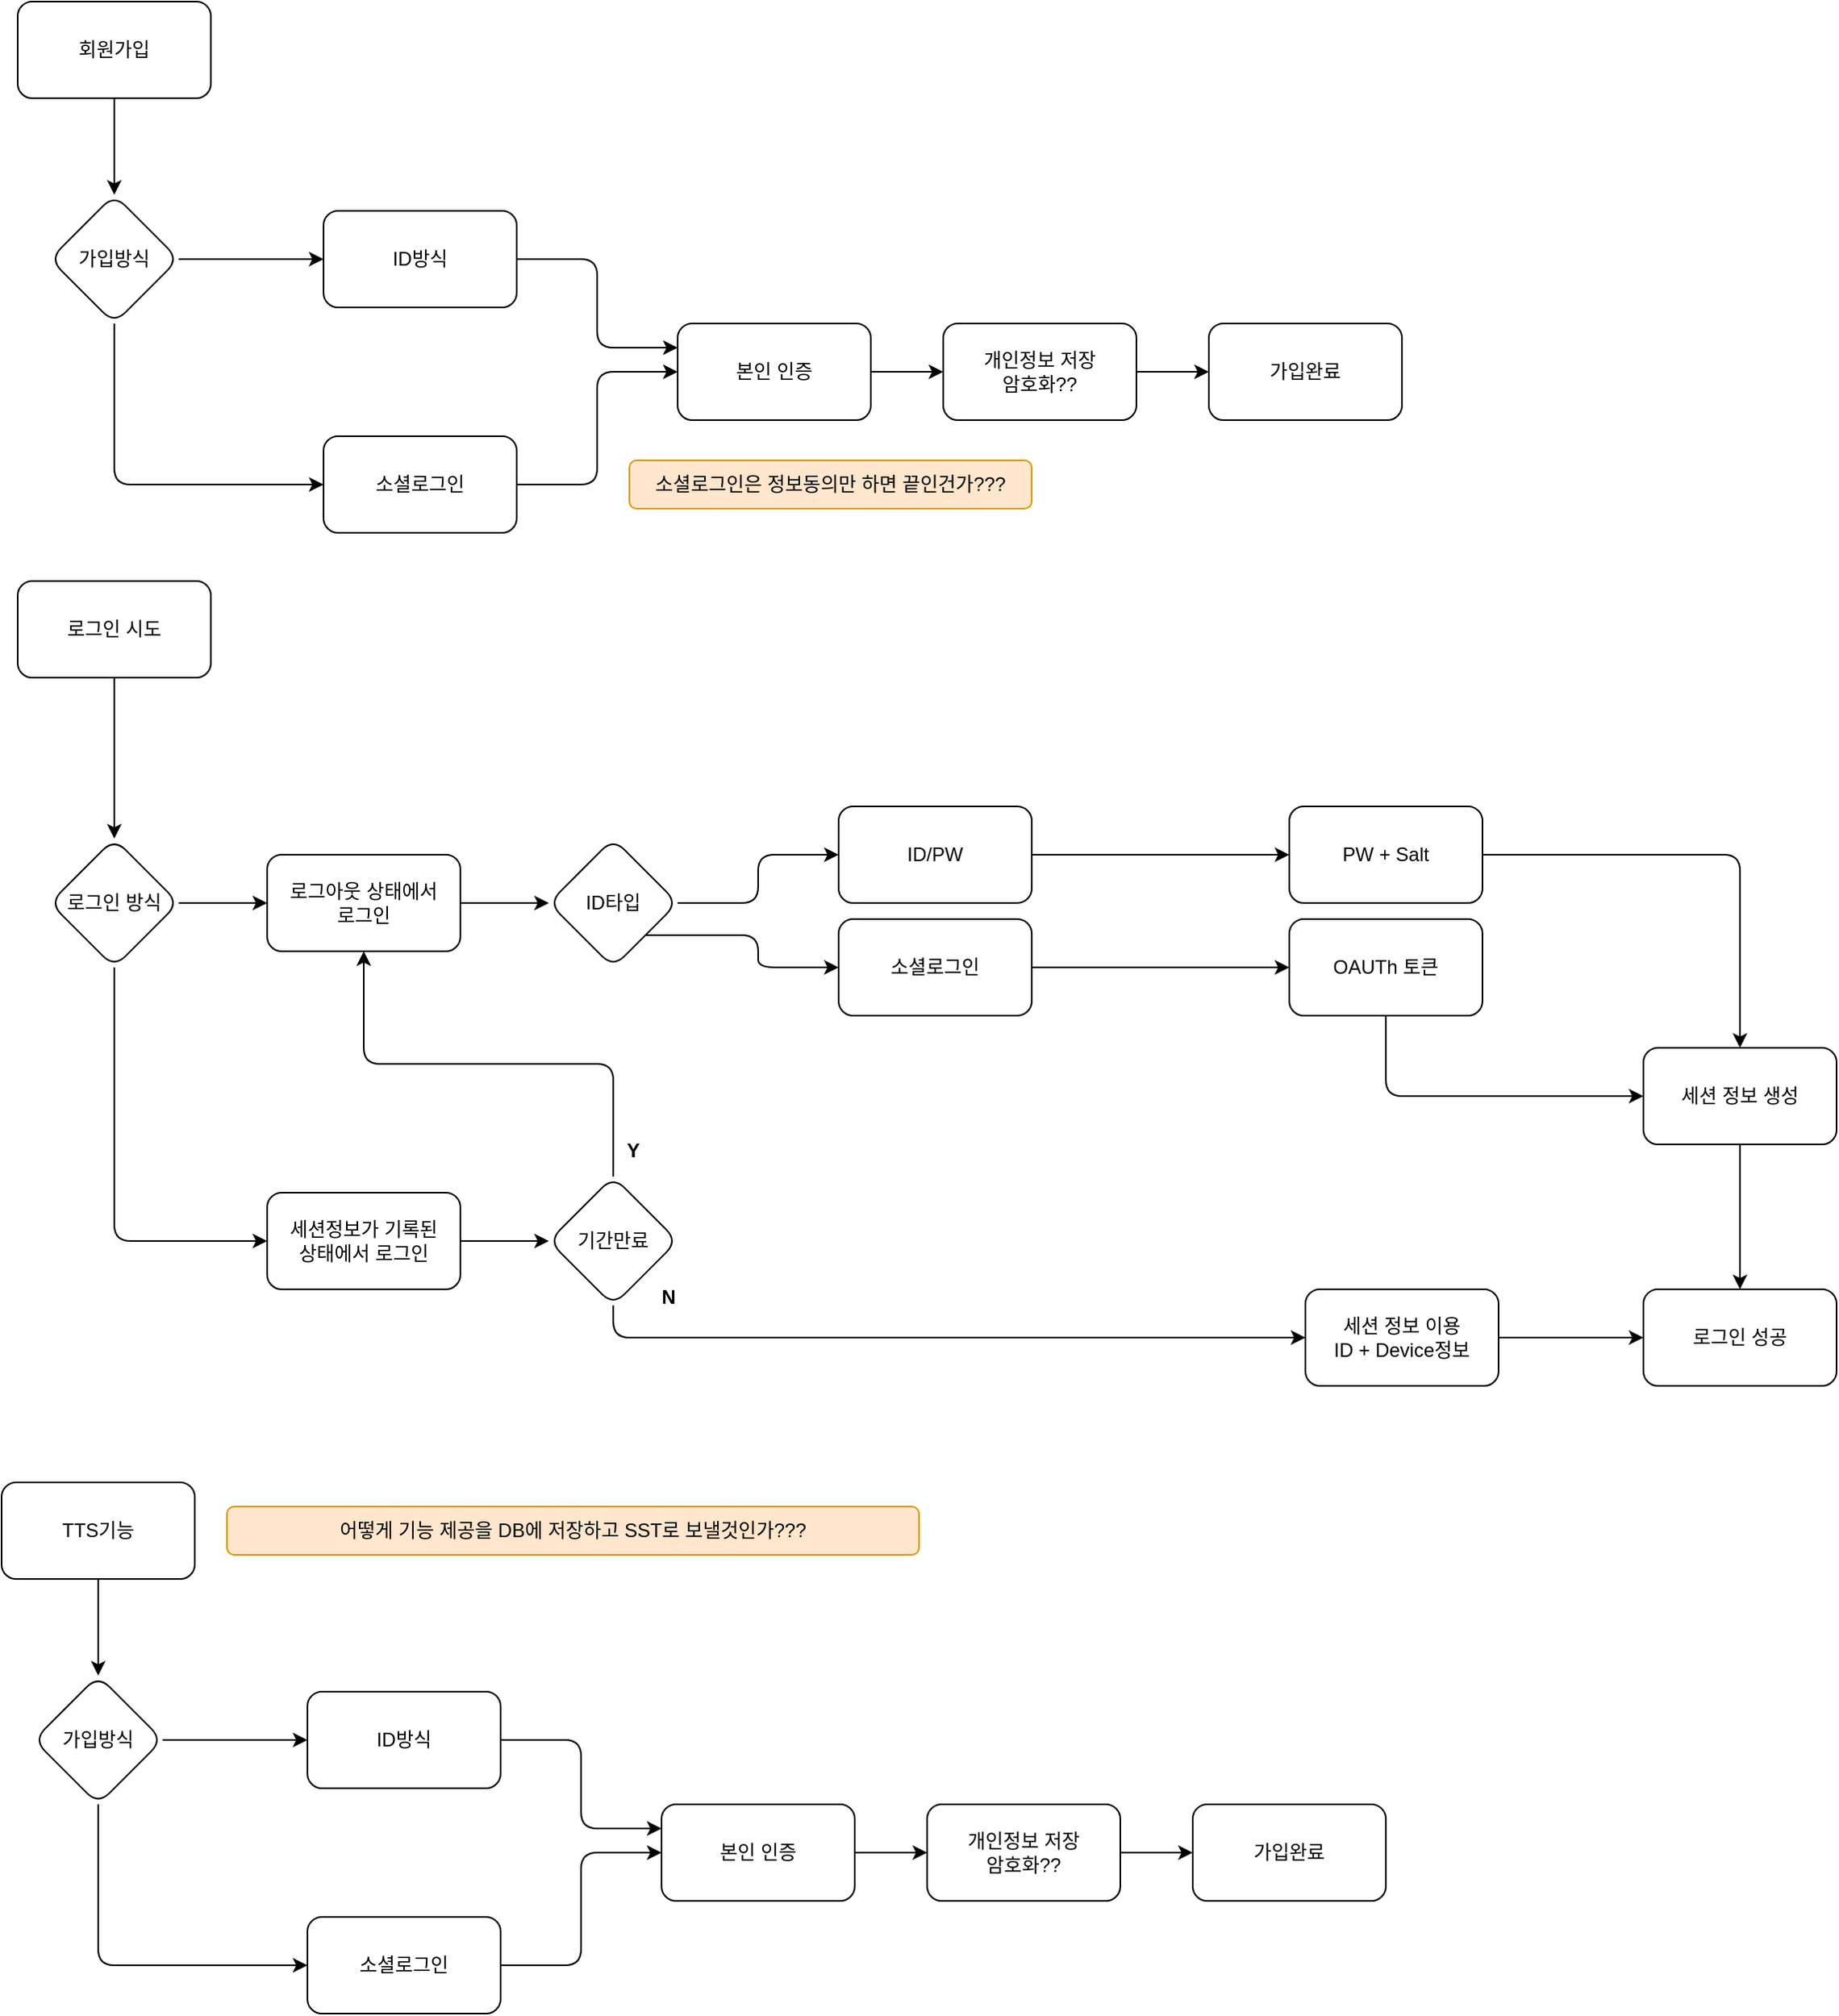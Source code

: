 <mxfile version="22.0.8" type="github">
  <diagram name="페이지-1" id="nFBD9s6tWVsPTREDaRuK">
    <mxGraphModel dx="1631" dy="924" grid="1" gridSize="10" guides="1" tooltips="1" connect="1" arrows="1" fold="1" page="1" pageScale="1" pageWidth="827" pageHeight="1169" math="0" shadow="0">
      <root>
        <mxCell id="0" />
        <mxCell id="1" parent="0" />
        <mxCell id="dYJ-gj-vIqTjsobfaYEh-63" value="" style="group" parent="1" vertex="1" connectable="0">
          <mxGeometry x="20" y="390" width="1130" height="500" as="geometry" />
        </mxCell>
        <mxCell id="dYJ-gj-vIqTjsobfaYEh-23" value="로그인 시도" style="rounded=1;whiteSpace=wrap;html=1;" parent="dYJ-gj-vIqTjsobfaYEh-63" vertex="1">
          <mxGeometry width="120" height="60" as="geometry" />
        </mxCell>
        <mxCell id="dYJ-gj-vIqTjsobfaYEh-24" value="ID타입" style="rhombus;whiteSpace=wrap;html=1;rounded=1;" parent="dYJ-gj-vIqTjsobfaYEh-63" vertex="1">
          <mxGeometry x="330" y="160" width="80" height="80" as="geometry" />
        </mxCell>
        <mxCell id="dYJ-gj-vIqTjsobfaYEh-45" style="edgeStyle=orthogonalEdgeStyle;rounded=1;orthogonalLoop=1;jettySize=auto;html=1;exitX=1;exitY=0.5;exitDx=0;exitDy=0;entryX=0;entryY=0.5;entryDx=0;entryDy=0;" parent="dYJ-gj-vIqTjsobfaYEh-63" source="dYJ-gj-vIqTjsobfaYEh-25" target="dYJ-gj-vIqTjsobfaYEh-24" edge="1">
          <mxGeometry relative="1" as="geometry" />
        </mxCell>
        <mxCell id="dYJ-gj-vIqTjsobfaYEh-25" value="로그아웃 상태에서 &lt;br&gt;로그인" style="rounded=1;whiteSpace=wrap;html=1;" parent="dYJ-gj-vIqTjsobfaYEh-63" vertex="1">
          <mxGeometry x="155" y="170" width="120" height="60" as="geometry" />
        </mxCell>
        <mxCell id="dYJ-gj-vIqTjsobfaYEh-26" value="세션정보가 기록된&lt;br&gt;상태에서 로그인" style="rounded=1;whiteSpace=wrap;html=1;" parent="dYJ-gj-vIqTjsobfaYEh-63" vertex="1">
          <mxGeometry x="155" y="380" width="120" height="60" as="geometry" />
        </mxCell>
        <mxCell id="dYJ-gj-vIqTjsobfaYEh-43" style="edgeStyle=orthogonalEdgeStyle;rounded=1;orthogonalLoop=1;jettySize=auto;html=1;exitX=1;exitY=0.5;exitDx=0;exitDy=0;entryX=0;entryY=0.5;entryDx=0;entryDy=0;" parent="dYJ-gj-vIqTjsobfaYEh-63" source="dYJ-gj-vIqTjsobfaYEh-27" target="dYJ-gj-vIqTjsobfaYEh-25" edge="1">
          <mxGeometry relative="1" as="geometry" />
        </mxCell>
        <mxCell id="dYJ-gj-vIqTjsobfaYEh-44" style="edgeStyle=orthogonalEdgeStyle;rounded=1;orthogonalLoop=1;jettySize=auto;html=1;exitX=0.5;exitY=1;exitDx=0;exitDy=0;entryX=0;entryY=0.5;entryDx=0;entryDy=0;" parent="dYJ-gj-vIqTjsobfaYEh-63" source="dYJ-gj-vIqTjsobfaYEh-27" target="dYJ-gj-vIqTjsobfaYEh-26" edge="1">
          <mxGeometry relative="1" as="geometry" />
        </mxCell>
        <mxCell id="dYJ-gj-vIqTjsobfaYEh-27" value="로그인 방식" style="rhombus;whiteSpace=wrap;html=1;rounded=1;" parent="dYJ-gj-vIqTjsobfaYEh-63" vertex="1">
          <mxGeometry x="20" y="160" width="80" height="80" as="geometry" />
        </mxCell>
        <mxCell id="dYJ-gj-vIqTjsobfaYEh-42" style="edgeStyle=orthogonalEdgeStyle;rounded=1;orthogonalLoop=1;jettySize=auto;html=1;exitX=0.5;exitY=1;exitDx=0;exitDy=0;entryX=0.5;entryY=0;entryDx=0;entryDy=0;" parent="dYJ-gj-vIqTjsobfaYEh-63" source="dYJ-gj-vIqTjsobfaYEh-23" target="dYJ-gj-vIqTjsobfaYEh-27" edge="1">
          <mxGeometry relative="1" as="geometry" />
        </mxCell>
        <mxCell id="dYJ-gj-vIqTjsobfaYEh-47" style="edgeStyle=orthogonalEdgeStyle;rounded=1;orthogonalLoop=1;jettySize=auto;html=1;exitX=0.5;exitY=0;exitDx=0;exitDy=0;entryX=0.5;entryY=1;entryDx=0;entryDy=0;" parent="dYJ-gj-vIqTjsobfaYEh-63" source="dYJ-gj-vIqTjsobfaYEh-30" target="dYJ-gj-vIqTjsobfaYEh-25" edge="1">
          <mxGeometry relative="1" as="geometry" />
        </mxCell>
        <mxCell id="dYJ-gj-vIqTjsobfaYEh-30" value="기간만료" style="rhombus;whiteSpace=wrap;html=1;rounded=1;" parent="dYJ-gj-vIqTjsobfaYEh-63" vertex="1">
          <mxGeometry x="330" y="370" width="80" height="80" as="geometry" />
        </mxCell>
        <mxCell id="dYJ-gj-vIqTjsobfaYEh-46" style="edgeStyle=orthogonalEdgeStyle;rounded=1;orthogonalLoop=1;jettySize=auto;html=1;exitX=1;exitY=0.5;exitDx=0;exitDy=0;entryX=0;entryY=0.5;entryDx=0;entryDy=0;" parent="dYJ-gj-vIqTjsobfaYEh-63" source="dYJ-gj-vIqTjsobfaYEh-26" target="dYJ-gj-vIqTjsobfaYEh-30" edge="1">
          <mxGeometry relative="1" as="geometry" />
        </mxCell>
        <mxCell id="dYJ-gj-vIqTjsobfaYEh-31" value="ID/PW" style="rounded=1;whiteSpace=wrap;html=1;" parent="dYJ-gj-vIqTjsobfaYEh-63" vertex="1">
          <mxGeometry x="510" y="140" width="120" height="60" as="geometry" />
        </mxCell>
        <mxCell id="dYJ-gj-vIqTjsobfaYEh-53" style="edgeStyle=orthogonalEdgeStyle;rounded=1;orthogonalLoop=1;jettySize=auto;html=1;exitX=1;exitY=0.5;exitDx=0;exitDy=0;entryX=0;entryY=0.5;entryDx=0;entryDy=0;" parent="dYJ-gj-vIqTjsobfaYEh-63" source="dYJ-gj-vIqTjsobfaYEh-24" target="dYJ-gj-vIqTjsobfaYEh-31" edge="1">
          <mxGeometry relative="1" as="geometry" />
        </mxCell>
        <mxCell id="dYJ-gj-vIqTjsobfaYEh-34" value="소셜로그인" style="rounded=1;whiteSpace=wrap;html=1;" parent="dYJ-gj-vIqTjsobfaYEh-63" vertex="1">
          <mxGeometry x="510" y="210" width="120" height="60" as="geometry" />
        </mxCell>
        <mxCell id="dYJ-gj-vIqTjsobfaYEh-54" style="edgeStyle=orthogonalEdgeStyle;rounded=1;orthogonalLoop=1;jettySize=auto;html=1;exitX=1;exitY=1;exitDx=0;exitDy=0;entryX=0;entryY=0.5;entryDx=0;entryDy=0;" parent="dYJ-gj-vIqTjsobfaYEh-63" source="dYJ-gj-vIqTjsobfaYEh-24" target="dYJ-gj-vIqTjsobfaYEh-34" edge="1">
          <mxGeometry relative="1" as="geometry" />
        </mxCell>
        <mxCell id="dYJ-gj-vIqTjsobfaYEh-35" value="OAUTh 토큰" style="rounded=1;whiteSpace=wrap;html=1;" parent="dYJ-gj-vIqTjsobfaYEh-63" vertex="1">
          <mxGeometry x="790" y="210" width="120" height="60" as="geometry" />
        </mxCell>
        <mxCell id="dYJ-gj-vIqTjsobfaYEh-56" style="edgeStyle=orthogonalEdgeStyle;rounded=1;orthogonalLoop=1;jettySize=auto;html=1;exitX=1;exitY=0.5;exitDx=0;exitDy=0;entryX=0;entryY=0.5;entryDx=0;entryDy=0;" parent="dYJ-gj-vIqTjsobfaYEh-63" source="dYJ-gj-vIqTjsobfaYEh-34" target="dYJ-gj-vIqTjsobfaYEh-35" edge="1">
          <mxGeometry relative="1" as="geometry" />
        </mxCell>
        <mxCell id="dYJ-gj-vIqTjsobfaYEh-36" value="PW + Salt" style="rounded=1;whiteSpace=wrap;html=1;" parent="dYJ-gj-vIqTjsobfaYEh-63" vertex="1">
          <mxGeometry x="790" y="140" width="120" height="60" as="geometry" />
        </mxCell>
        <mxCell id="dYJ-gj-vIqTjsobfaYEh-55" style="edgeStyle=orthogonalEdgeStyle;rounded=1;orthogonalLoop=1;jettySize=auto;html=1;exitX=1;exitY=0.5;exitDx=0;exitDy=0;entryX=0;entryY=0.5;entryDx=0;entryDy=0;" parent="dYJ-gj-vIqTjsobfaYEh-63" source="dYJ-gj-vIqTjsobfaYEh-31" target="dYJ-gj-vIqTjsobfaYEh-36" edge="1">
          <mxGeometry relative="1" as="geometry" />
        </mxCell>
        <mxCell id="dYJ-gj-vIqTjsobfaYEh-37" value="세션 정보 생성" style="rounded=1;whiteSpace=wrap;html=1;" parent="dYJ-gj-vIqTjsobfaYEh-63" vertex="1">
          <mxGeometry x="1010" y="290" width="120" height="60" as="geometry" />
        </mxCell>
        <mxCell id="dYJ-gj-vIqTjsobfaYEh-58" style="edgeStyle=orthogonalEdgeStyle;rounded=1;orthogonalLoop=1;jettySize=auto;html=1;exitX=0.5;exitY=1;exitDx=0;exitDy=0;entryX=0;entryY=0.5;entryDx=0;entryDy=0;" parent="dYJ-gj-vIqTjsobfaYEh-63" source="dYJ-gj-vIqTjsobfaYEh-35" target="dYJ-gj-vIqTjsobfaYEh-37" edge="1">
          <mxGeometry relative="1" as="geometry" />
        </mxCell>
        <mxCell id="dYJ-gj-vIqTjsobfaYEh-57" style="edgeStyle=orthogonalEdgeStyle;rounded=1;orthogonalLoop=1;jettySize=auto;html=1;exitX=1;exitY=0.5;exitDx=0;exitDy=0;" parent="dYJ-gj-vIqTjsobfaYEh-63" source="dYJ-gj-vIqTjsobfaYEh-36" target="dYJ-gj-vIqTjsobfaYEh-37" edge="1">
          <mxGeometry relative="1" as="geometry" />
        </mxCell>
        <mxCell id="dYJ-gj-vIqTjsobfaYEh-39" value="세션 정보 이용&lt;br&gt;ID + Device정보" style="rounded=1;whiteSpace=wrap;html=1;" parent="dYJ-gj-vIqTjsobfaYEh-63" vertex="1">
          <mxGeometry x="800" y="440" width="120" height="60" as="geometry" />
        </mxCell>
        <mxCell id="dYJ-gj-vIqTjsobfaYEh-52" style="edgeStyle=orthogonalEdgeStyle;rounded=1;orthogonalLoop=1;jettySize=auto;html=1;exitX=0.5;exitY=1;exitDx=0;exitDy=0;entryX=0;entryY=0.5;entryDx=0;entryDy=0;" parent="dYJ-gj-vIqTjsobfaYEh-63" source="dYJ-gj-vIqTjsobfaYEh-30" target="dYJ-gj-vIqTjsobfaYEh-39" edge="1">
          <mxGeometry relative="1" as="geometry" />
        </mxCell>
        <mxCell id="dYJ-gj-vIqTjsobfaYEh-41" value="로그인 성공" style="rounded=1;whiteSpace=wrap;html=1;" parent="dYJ-gj-vIqTjsobfaYEh-63" vertex="1">
          <mxGeometry x="1010" y="440" width="120" height="60" as="geometry" />
        </mxCell>
        <mxCell id="dYJ-gj-vIqTjsobfaYEh-62" style="edgeStyle=orthogonalEdgeStyle;rounded=0;orthogonalLoop=1;jettySize=auto;html=1;exitX=0.5;exitY=1;exitDx=0;exitDy=0;entryX=0.5;entryY=0;entryDx=0;entryDy=0;" parent="dYJ-gj-vIqTjsobfaYEh-63" source="dYJ-gj-vIqTjsobfaYEh-37" target="dYJ-gj-vIqTjsobfaYEh-41" edge="1">
          <mxGeometry relative="1" as="geometry" />
        </mxCell>
        <mxCell id="dYJ-gj-vIqTjsobfaYEh-61" style="edgeStyle=orthogonalEdgeStyle;rounded=0;orthogonalLoop=1;jettySize=auto;html=1;exitX=1;exitY=0.5;exitDx=0;exitDy=0;entryX=0;entryY=0.5;entryDx=0;entryDy=0;" parent="dYJ-gj-vIqTjsobfaYEh-63" source="dYJ-gj-vIqTjsobfaYEh-39" target="dYJ-gj-vIqTjsobfaYEh-41" edge="1">
          <mxGeometry relative="1" as="geometry" />
        </mxCell>
        <mxCell id="dYJ-gj-vIqTjsobfaYEh-50" value="Y" style="text;html=1;align=center;verticalAlign=middle;resizable=0;points=[];autosize=1;strokeColor=none;fillColor=none;fontStyle=1;rounded=1;" parent="dYJ-gj-vIqTjsobfaYEh-63" vertex="1">
          <mxGeometry x="367" y="339" width="30" height="30" as="geometry" />
        </mxCell>
        <mxCell id="dYJ-gj-vIqTjsobfaYEh-51" value="N" style="text;html=1;align=center;verticalAlign=middle;resizable=0;points=[];autosize=1;strokeColor=none;fillColor=none;fontStyle=1;rounded=1;" parent="dYJ-gj-vIqTjsobfaYEh-63" vertex="1">
          <mxGeometry x="389" y="430" width="30" height="30" as="geometry" />
        </mxCell>
        <mxCell id="dYJ-gj-vIqTjsobfaYEh-64" value="" style="group" parent="1" vertex="1" connectable="0">
          <mxGeometry x="20" y="30" width="860" height="330" as="geometry" />
        </mxCell>
        <mxCell id="dYJ-gj-vIqTjsobfaYEh-1" value="회원가입" style="rounded=1;whiteSpace=wrap;html=1;" parent="dYJ-gj-vIqTjsobfaYEh-64" vertex="1">
          <mxGeometry width="120" height="60" as="geometry" />
        </mxCell>
        <mxCell id="dYJ-gj-vIqTjsobfaYEh-2" value="가입방식" style="rhombus;whiteSpace=wrap;html=1;rounded=1;" parent="dYJ-gj-vIqTjsobfaYEh-64" vertex="1">
          <mxGeometry x="20" y="120" width="80" height="80" as="geometry" />
        </mxCell>
        <mxCell id="dYJ-gj-vIqTjsobfaYEh-12" style="edgeStyle=orthogonalEdgeStyle;rounded=1;orthogonalLoop=1;jettySize=auto;html=1;exitX=0.5;exitY=1;exitDx=0;exitDy=0;" parent="dYJ-gj-vIqTjsobfaYEh-64" source="dYJ-gj-vIqTjsobfaYEh-1" target="dYJ-gj-vIqTjsobfaYEh-2" edge="1">
          <mxGeometry relative="1" as="geometry" />
        </mxCell>
        <mxCell id="dYJ-gj-vIqTjsobfaYEh-3" value="ID방식" style="rounded=1;whiteSpace=wrap;html=1;" parent="dYJ-gj-vIqTjsobfaYEh-64" vertex="1">
          <mxGeometry x="190" y="130" width="120" height="60" as="geometry" />
        </mxCell>
        <mxCell id="dYJ-gj-vIqTjsobfaYEh-13" style="edgeStyle=orthogonalEdgeStyle;rounded=1;orthogonalLoop=1;jettySize=auto;html=1;exitX=1;exitY=0.5;exitDx=0;exitDy=0;entryX=0;entryY=0.5;entryDx=0;entryDy=0;" parent="dYJ-gj-vIqTjsobfaYEh-64" source="dYJ-gj-vIqTjsobfaYEh-2" target="dYJ-gj-vIqTjsobfaYEh-3" edge="1">
          <mxGeometry relative="1" as="geometry" />
        </mxCell>
        <mxCell id="dYJ-gj-vIqTjsobfaYEh-4" value="소셜로그인" style="rounded=1;whiteSpace=wrap;html=1;" parent="dYJ-gj-vIqTjsobfaYEh-64" vertex="1">
          <mxGeometry x="190" y="270" width="120" height="60" as="geometry" />
        </mxCell>
        <mxCell id="dYJ-gj-vIqTjsobfaYEh-14" style="edgeStyle=orthogonalEdgeStyle;rounded=1;orthogonalLoop=1;jettySize=auto;html=1;exitX=0.5;exitY=1;exitDx=0;exitDy=0;entryX=0;entryY=0.5;entryDx=0;entryDy=0;" parent="dYJ-gj-vIqTjsobfaYEh-64" source="dYJ-gj-vIqTjsobfaYEh-2" target="dYJ-gj-vIqTjsobfaYEh-4" edge="1">
          <mxGeometry relative="1" as="geometry" />
        </mxCell>
        <mxCell id="dYJ-gj-vIqTjsobfaYEh-5" value="본인 인증" style="rounded=1;whiteSpace=wrap;html=1;" parent="dYJ-gj-vIqTjsobfaYEh-64" vertex="1">
          <mxGeometry x="410" y="200" width="120" height="60" as="geometry" />
        </mxCell>
        <mxCell id="dYJ-gj-vIqTjsobfaYEh-15" style="edgeStyle=orthogonalEdgeStyle;rounded=1;orthogonalLoop=1;jettySize=auto;html=1;exitX=1;exitY=0.5;exitDx=0;exitDy=0;entryX=0;entryY=0.25;entryDx=0;entryDy=0;" parent="dYJ-gj-vIqTjsobfaYEh-64" source="dYJ-gj-vIqTjsobfaYEh-3" target="dYJ-gj-vIqTjsobfaYEh-5" edge="1">
          <mxGeometry relative="1" as="geometry" />
        </mxCell>
        <mxCell id="dYJ-gj-vIqTjsobfaYEh-16" style="edgeStyle=orthogonalEdgeStyle;rounded=1;orthogonalLoop=1;jettySize=auto;html=1;exitX=1;exitY=0.5;exitDx=0;exitDy=0;entryX=0;entryY=0.5;entryDx=0;entryDy=0;" parent="dYJ-gj-vIqTjsobfaYEh-64" source="dYJ-gj-vIqTjsobfaYEh-4" target="dYJ-gj-vIqTjsobfaYEh-5" edge="1">
          <mxGeometry relative="1" as="geometry" />
        </mxCell>
        <mxCell id="dYJ-gj-vIqTjsobfaYEh-6" value="개인정보 저장&lt;br&gt;암호화??" style="rounded=1;whiteSpace=wrap;html=1;" parent="dYJ-gj-vIqTjsobfaYEh-64" vertex="1">
          <mxGeometry x="575" y="200" width="120" height="60" as="geometry" />
        </mxCell>
        <mxCell id="dYJ-gj-vIqTjsobfaYEh-17" style="edgeStyle=orthogonalEdgeStyle;rounded=1;orthogonalLoop=1;jettySize=auto;html=1;exitX=1;exitY=0.5;exitDx=0;exitDy=0;entryX=0;entryY=0.5;entryDx=0;entryDy=0;" parent="dYJ-gj-vIqTjsobfaYEh-64" source="dYJ-gj-vIqTjsobfaYEh-5" target="dYJ-gj-vIqTjsobfaYEh-6" edge="1">
          <mxGeometry relative="1" as="geometry" />
        </mxCell>
        <mxCell id="dYJ-gj-vIqTjsobfaYEh-7" value="가입완료" style="rounded=1;whiteSpace=wrap;html=1;" parent="dYJ-gj-vIqTjsobfaYEh-64" vertex="1">
          <mxGeometry x="740" y="200" width="120" height="60" as="geometry" />
        </mxCell>
        <mxCell id="dYJ-gj-vIqTjsobfaYEh-18" style="edgeStyle=orthogonalEdgeStyle;rounded=1;orthogonalLoop=1;jettySize=auto;html=1;exitX=1;exitY=0.5;exitDx=0;exitDy=0;entryX=0;entryY=0.5;entryDx=0;entryDy=0;" parent="dYJ-gj-vIqTjsobfaYEh-64" source="dYJ-gj-vIqTjsobfaYEh-6" target="dYJ-gj-vIqTjsobfaYEh-7" edge="1">
          <mxGeometry relative="1" as="geometry" />
        </mxCell>
        <mxCell id="dYJ-gj-vIqTjsobfaYEh-8" style="edgeStyle=orthogonalEdgeStyle;rounded=1;orthogonalLoop=1;jettySize=auto;html=1;exitX=0.5;exitY=1;exitDx=0;exitDy=0;" parent="dYJ-gj-vIqTjsobfaYEh-64" source="dYJ-gj-vIqTjsobfaYEh-6" target="dYJ-gj-vIqTjsobfaYEh-6" edge="1">
          <mxGeometry relative="1" as="geometry" />
        </mxCell>
        <mxCell id="dYJ-gj-vIqTjsobfaYEh-19" value="소셜로그인은 정보동의만 하면 끝인건가???" style="text;html=1;strokeColor=#d79b00;fillColor=#ffe6cc;align=center;verticalAlign=middle;whiteSpace=wrap;rounded=1;" parent="dYJ-gj-vIqTjsobfaYEh-64" vertex="1">
          <mxGeometry x="380" y="285" width="250" height="30" as="geometry" />
        </mxCell>
        <mxCell id="FpqyPyuLQlU0UKHhYTCx-2" value="TTS기능" style="rounded=1;whiteSpace=wrap;html=1;" vertex="1" parent="1">
          <mxGeometry x="10" y="950" width="120" height="60" as="geometry" />
        </mxCell>
        <mxCell id="FpqyPyuLQlU0UKHhYTCx-3" value="가입방식" style="rhombus;whiteSpace=wrap;html=1;rounded=1;" vertex="1" parent="1">
          <mxGeometry x="30" y="1070" width="80" height="80" as="geometry" />
        </mxCell>
        <mxCell id="FpqyPyuLQlU0UKHhYTCx-4" style="edgeStyle=orthogonalEdgeStyle;rounded=1;orthogonalLoop=1;jettySize=auto;html=1;exitX=0.5;exitY=1;exitDx=0;exitDy=0;" edge="1" parent="1" source="FpqyPyuLQlU0UKHhYTCx-2" target="FpqyPyuLQlU0UKHhYTCx-3">
          <mxGeometry relative="1" as="geometry" />
        </mxCell>
        <mxCell id="FpqyPyuLQlU0UKHhYTCx-5" value="ID방식" style="rounded=1;whiteSpace=wrap;html=1;" vertex="1" parent="1">
          <mxGeometry x="200" y="1080" width="120" height="60" as="geometry" />
        </mxCell>
        <mxCell id="FpqyPyuLQlU0UKHhYTCx-6" style="edgeStyle=orthogonalEdgeStyle;rounded=1;orthogonalLoop=1;jettySize=auto;html=1;exitX=1;exitY=0.5;exitDx=0;exitDy=0;entryX=0;entryY=0.5;entryDx=0;entryDy=0;" edge="1" parent="1" source="FpqyPyuLQlU0UKHhYTCx-3" target="FpqyPyuLQlU0UKHhYTCx-5">
          <mxGeometry relative="1" as="geometry" />
        </mxCell>
        <mxCell id="FpqyPyuLQlU0UKHhYTCx-7" value="소셜로그인" style="rounded=1;whiteSpace=wrap;html=1;" vertex="1" parent="1">
          <mxGeometry x="200" y="1220" width="120" height="60" as="geometry" />
        </mxCell>
        <mxCell id="FpqyPyuLQlU0UKHhYTCx-8" style="edgeStyle=orthogonalEdgeStyle;rounded=1;orthogonalLoop=1;jettySize=auto;html=1;exitX=0.5;exitY=1;exitDx=0;exitDy=0;entryX=0;entryY=0.5;entryDx=0;entryDy=0;" edge="1" parent="1" source="FpqyPyuLQlU0UKHhYTCx-3" target="FpqyPyuLQlU0UKHhYTCx-7">
          <mxGeometry relative="1" as="geometry" />
        </mxCell>
        <mxCell id="FpqyPyuLQlU0UKHhYTCx-9" value="본인 인증" style="rounded=1;whiteSpace=wrap;html=1;" vertex="1" parent="1">
          <mxGeometry x="420" y="1150" width="120" height="60" as="geometry" />
        </mxCell>
        <mxCell id="FpqyPyuLQlU0UKHhYTCx-10" style="edgeStyle=orthogonalEdgeStyle;rounded=1;orthogonalLoop=1;jettySize=auto;html=1;exitX=1;exitY=0.5;exitDx=0;exitDy=0;entryX=0;entryY=0.25;entryDx=0;entryDy=0;" edge="1" parent="1" source="FpqyPyuLQlU0UKHhYTCx-5" target="FpqyPyuLQlU0UKHhYTCx-9">
          <mxGeometry relative="1" as="geometry" />
        </mxCell>
        <mxCell id="FpqyPyuLQlU0UKHhYTCx-11" style="edgeStyle=orthogonalEdgeStyle;rounded=1;orthogonalLoop=1;jettySize=auto;html=1;exitX=1;exitY=0.5;exitDx=0;exitDy=0;entryX=0;entryY=0.5;entryDx=0;entryDy=0;" edge="1" parent="1" source="FpqyPyuLQlU0UKHhYTCx-7" target="FpqyPyuLQlU0UKHhYTCx-9">
          <mxGeometry relative="1" as="geometry" />
        </mxCell>
        <mxCell id="FpqyPyuLQlU0UKHhYTCx-12" value="개인정보 저장&lt;br&gt;암호화??" style="rounded=1;whiteSpace=wrap;html=1;" vertex="1" parent="1">
          <mxGeometry x="585" y="1150" width="120" height="60" as="geometry" />
        </mxCell>
        <mxCell id="FpqyPyuLQlU0UKHhYTCx-13" style="edgeStyle=orthogonalEdgeStyle;rounded=1;orthogonalLoop=1;jettySize=auto;html=1;exitX=1;exitY=0.5;exitDx=0;exitDy=0;entryX=0;entryY=0.5;entryDx=0;entryDy=0;" edge="1" parent="1" source="FpqyPyuLQlU0UKHhYTCx-9" target="FpqyPyuLQlU0UKHhYTCx-12">
          <mxGeometry relative="1" as="geometry" />
        </mxCell>
        <mxCell id="FpqyPyuLQlU0UKHhYTCx-14" value="가입완료" style="rounded=1;whiteSpace=wrap;html=1;" vertex="1" parent="1">
          <mxGeometry x="750" y="1150" width="120" height="60" as="geometry" />
        </mxCell>
        <mxCell id="FpqyPyuLQlU0UKHhYTCx-15" style="edgeStyle=orthogonalEdgeStyle;rounded=1;orthogonalLoop=1;jettySize=auto;html=1;exitX=1;exitY=0.5;exitDx=0;exitDy=0;entryX=0;entryY=0.5;entryDx=0;entryDy=0;" edge="1" parent="1" source="FpqyPyuLQlU0UKHhYTCx-12" target="FpqyPyuLQlU0UKHhYTCx-14">
          <mxGeometry relative="1" as="geometry" />
        </mxCell>
        <mxCell id="FpqyPyuLQlU0UKHhYTCx-16" style="edgeStyle=orthogonalEdgeStyle;rounded=1;orthogonalLoop=1;jettySize=auto;html=1;exitX=0.5;exitY=1;exitDx=0;exitDy=0;" edge="1" parent="1" source="FpqyPyuLQlU0UKHhYTCx-12" target="FpqyPyuLQlU0UKHhYTCx-12">
          <mxGeometry relative="1" as="geometry" />
        </mxCell>
        <mxCell id="FpqyPyuLQlU0UKHhYTCx-17" value="어떻게 기능 제공을 DB에 저장하고 SST로 보낼것인가???" style="text;html=1;strokeColor=#d79b00;fillColor=#ffe6cc;align=center;verticalAlign=middle;whiteSpace=wrap;rounded=1;" vertex="1" parent="1">
          <mxGeometry x="150" y="965" width="430" height="30" as="geometry" />
        </mxCell>
      </root>
    </mxGraphModel>
  </diagram>
</mxfile>
